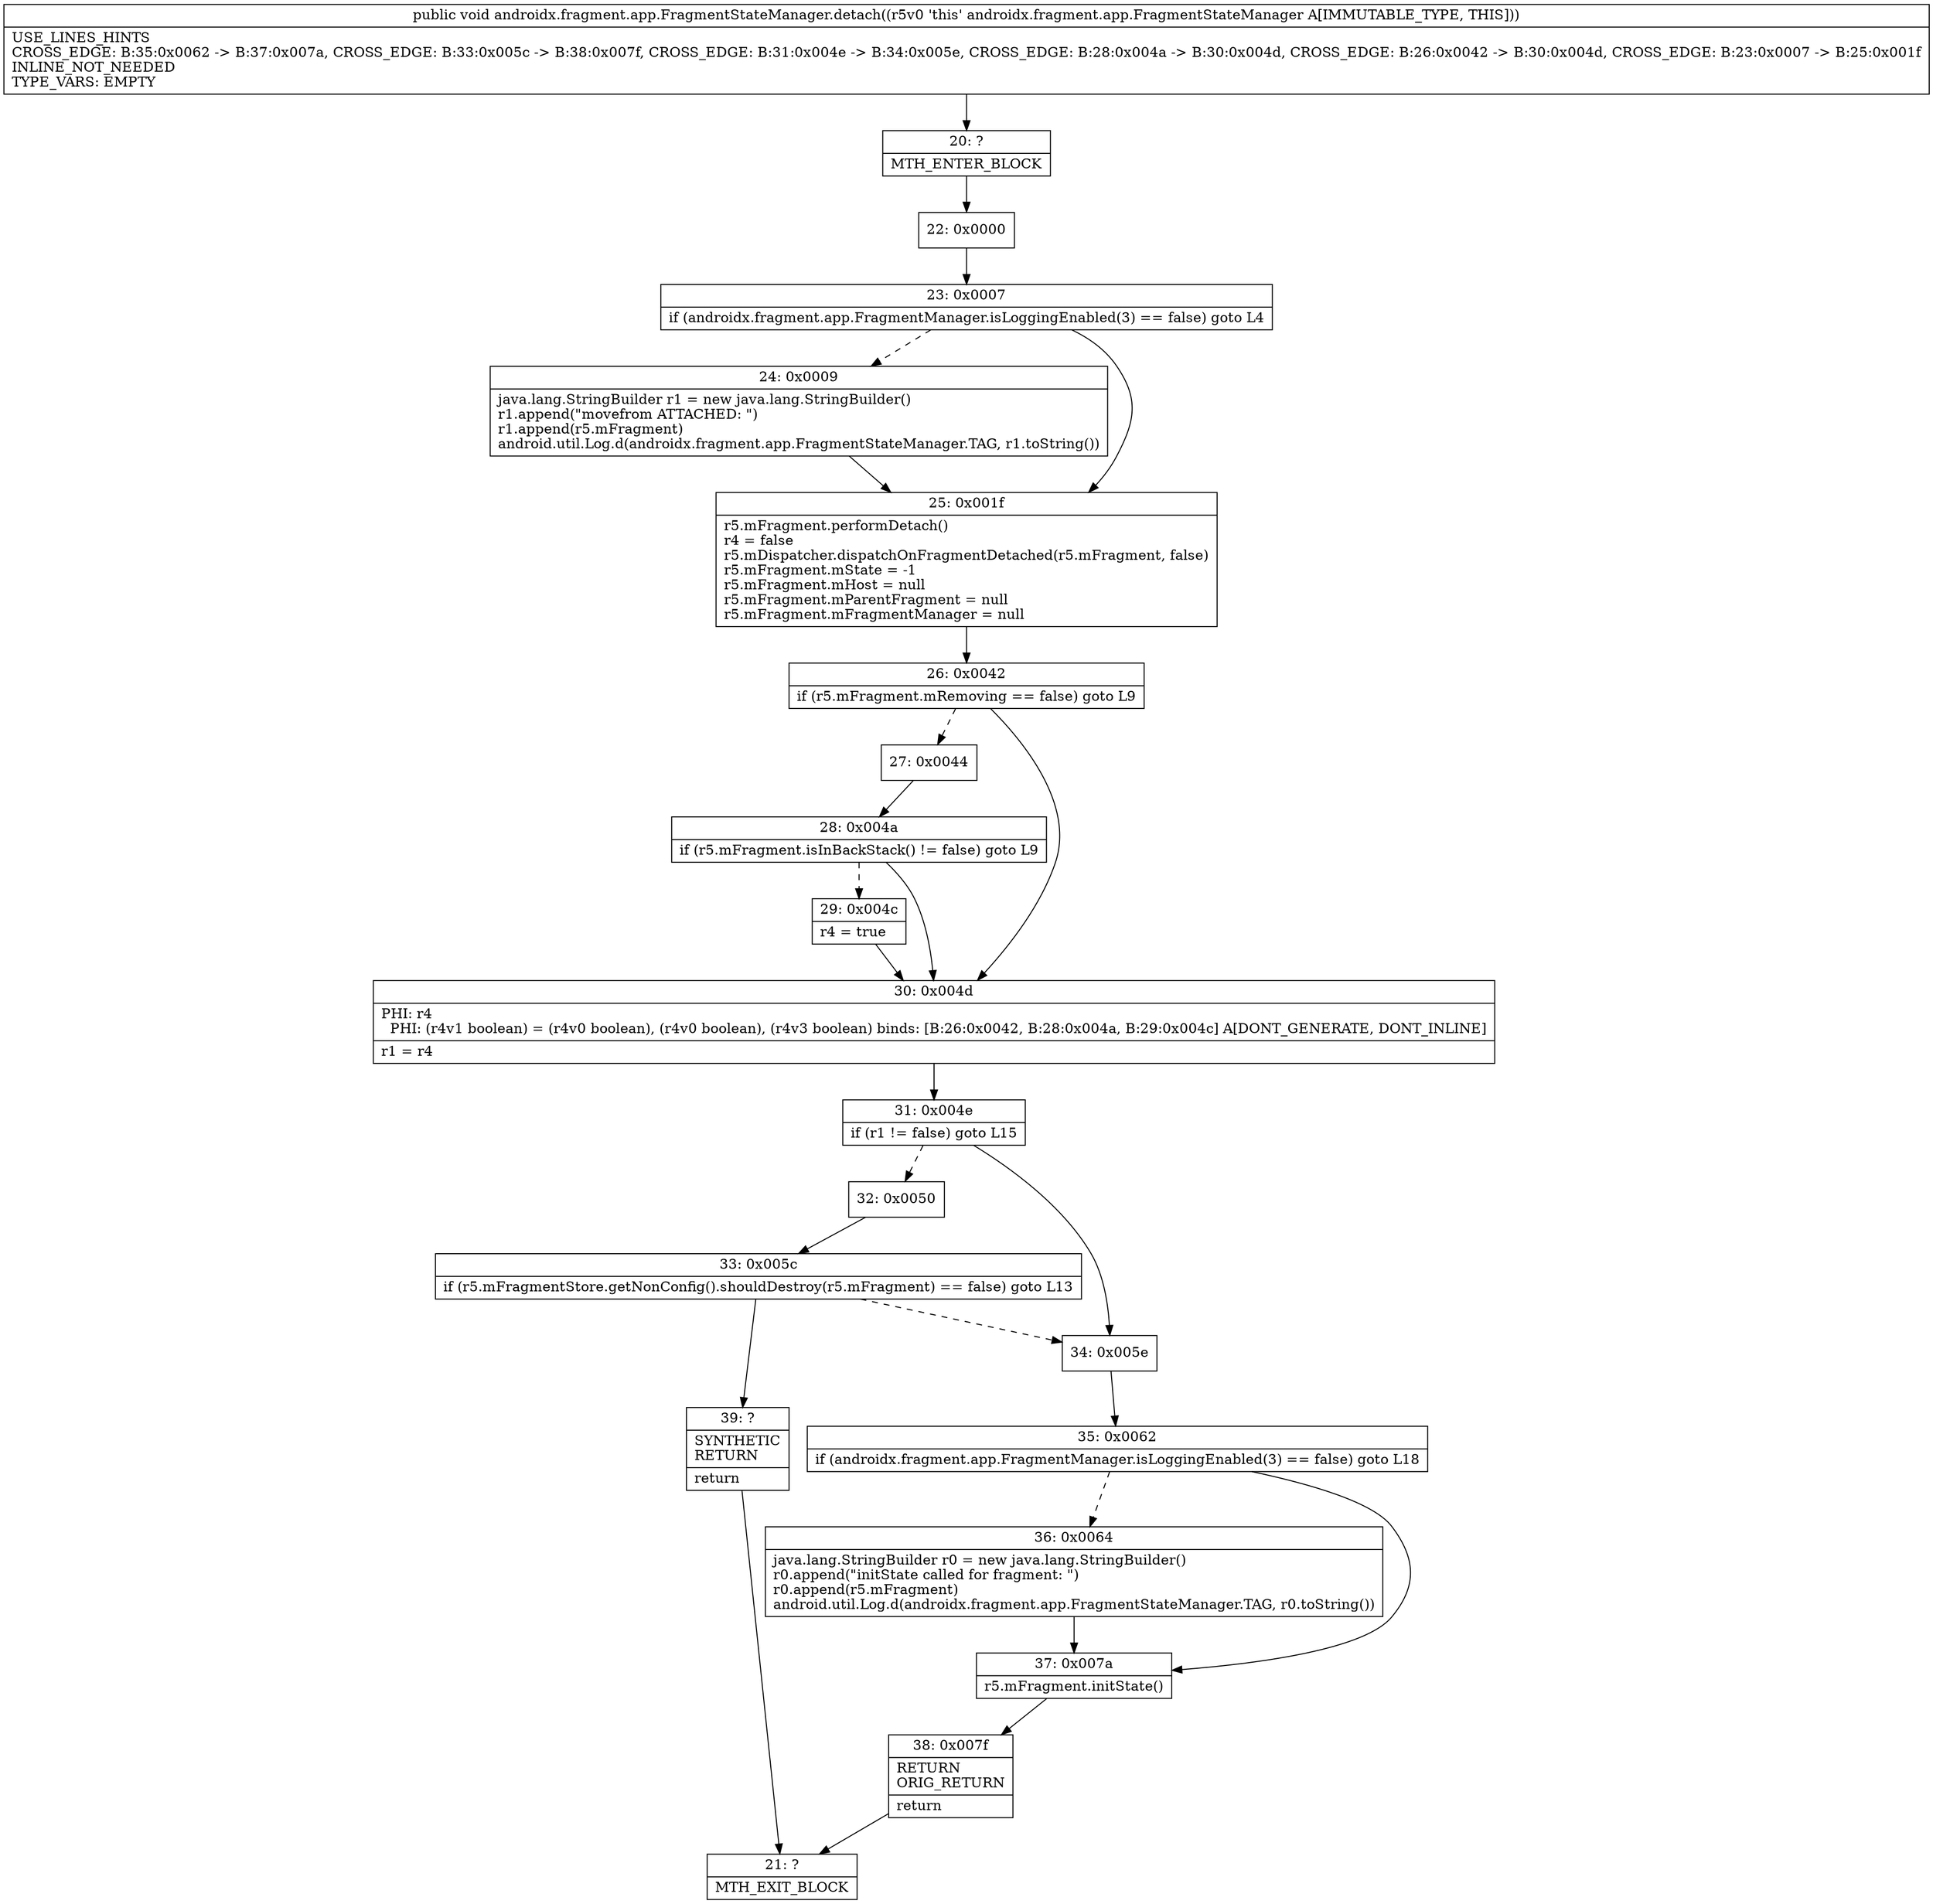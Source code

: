digraph "CFG forandroidx.fragment.app.FragmentStateManager.detach()V" {
Node_20 [shape=record,label="{20\:\ ?|MTH_ENTER_BLOCK\l}"];
Node_22 [shape=record,label="{22\:\ 0x0000}"];
Node_23 [shape=record,label="{23\:\ 0x0007|if (androidx.fragment.app.FragmentManager.isLoggingEnabled(3) == false) goto L4\l}"];
Node_24 [shape=record,label="{24\:\ 0x0009|java.lang.StringBuilder r1 = new java.lang.StringBuilder()\lr1.append(\"movefrom ATTACHED: \")\lr1.append(r5.mFragment)\landroid.util.Log.d(androidx.fragment.app.FragmentStateManager.TAG, r1.toString())\l}"];
Node_25 [shape=record,label="{25\:\ 0x001f|r5.mFragment.performDetach()\lr4 = false\lr5.mDispatcher.dispatchOnFragmentDetached(r5.mFragment, false)\lr5.mFragment.mState = \-1\lr5.mFragment.mHost = null\lr5.mFragment.mParentFragment = null\lr5.mFragment.mFragmentManager = null\l}"];
Node_26 [shape=record,label="{26\:\ 0x0042|if (r5.mFragment.mRemoving == false) goto L9\l}"];
Node_27 [shape=record,label="{27\:\ 0x0044}"];
Node_28 [shape=record,label="{28\:\ 0x004a|if (r5.mFragment.isInBackStack() != false) goto L9\l}"];
Node_29 [shape=record,label="{29\:\ 0x004c|r4 = true\l}"];
Node_30 [shape=record,label="{30\:\ 0x004d|PHI: r4 \l  PHI: (r4v1 boolean) = (r4v0 boolean), (r4v0 boolean), (r4v3 boolean) binds: [B:26:0x0042, B:28:0x004a, B:29:0x004c] A[DONT_GENERATE, DONT_INLINE]\l|r1 = r4\l}"];
Node_31 [shape=record,label="{31\:\ 0x004e|if (r1 != false) goto L15\l}"];
Node_32 [shape=record,label="{32\:\ 0x0050}"];
Node_33 [shape=record,label="{33\:\ 0x005c|if (r5.mFragmentStore.getNonConfig().shouldDestroy(r5.mFragment) == false) goto L13\l}"];
Node_39 [shape=record,label="{39\:\ ?|SYNTHETIC\lRETURN\l|return\l}"];
Node_21 [shape=record,label="{21\:\ ?|MTH_EXIT_BLOCK\l}"];
Node_34 [shape=record,label="{34\:\ 0x005e}"];
Node_35 [shape=record,label="{35\:\ 0x0062|if (androidx.fragment.app.FragmentManager.isLoggingEnabled(3) == false) goto L18\l}"];
Node_36 [shape=record,label="{36\:\ 0x0064|java.lang.StringBuilder r0 = new java.lang.StringBuilder()\lr0.append(\"initState called for fragment: \")\lr0.append(r5.mFragment)\landroid.util.Log.d(androidx.fragment.app.FragmentStateManager.TAG, r0.toString())\l}"];
Node_37 [shape=record,label="{37\:\ 0x007a|r5.mFragment.initState()\l}"];
Node_38 [shape=record,label="{38\:\ 0x007f|RETURN\lORIG_RETURN\l|return\l}"];
MethodNode[shape=record,label="{public void androidx.fragment.app.FragmentStateManager.detach((r5v0 'this' androidx.fragment.app.FragmentStateManager A[IMMUTABLE_TYPE, THIS]))  | USE_LINES_HINTS\lCROSS_EDGE: B:35:0x0062 \-\> B:37:0x007a, CROSS_EDGE: B:33:0x005c \-\> B:38:0x007f, CROSS_EDGE: B:31:0x004e \-\> B:34:0x005e, CROSS_EDGE: B:28:0x004a \-\> B:30:0x004d, CROSS_EDGE: B:26:0x0042 \-\> B:30:0x004d, CROSS_EDGE: B:23:0x0007 \-\> B:25:0x001f\lINLINE_NOT_NEEDED\lTYPE_VARS: EMPTY\l}"];
MethodNode -> Node_20;Node_20 -> Node_22;
Node_22 -> Node_23;
Node_23 -> Node_24[style=dashed];
Node_23 -> Node_25;
Node_24 -> Node_25;
Node_25 -> Node_26;
Node_26 -> Node_27[style=dashed];
Node_26 -> Node_30;
Node_27 -> Node_28;
Node_28 -> Node_29[style=dashed];
Node_28 -> Node_30;
Node_29 -> Node_30;
Node_30 -> Node_31;
Node_31 -> Node_32[style=dashed];
Node_31 -> Node_34;
Node_32 -> Node_33;
Node_33 -> Node_34[style=dashed];
Node_33 -> Node_39;
Node_39 -> Node_21;
Node_34 -> Node_35;
Node_35 -> Node_36[style=dashed];
Node_35 -> Node_37;
Node_36 -> Node_37;
Node_37 -> Node_38;
Node_38 -> Node_21;
}

